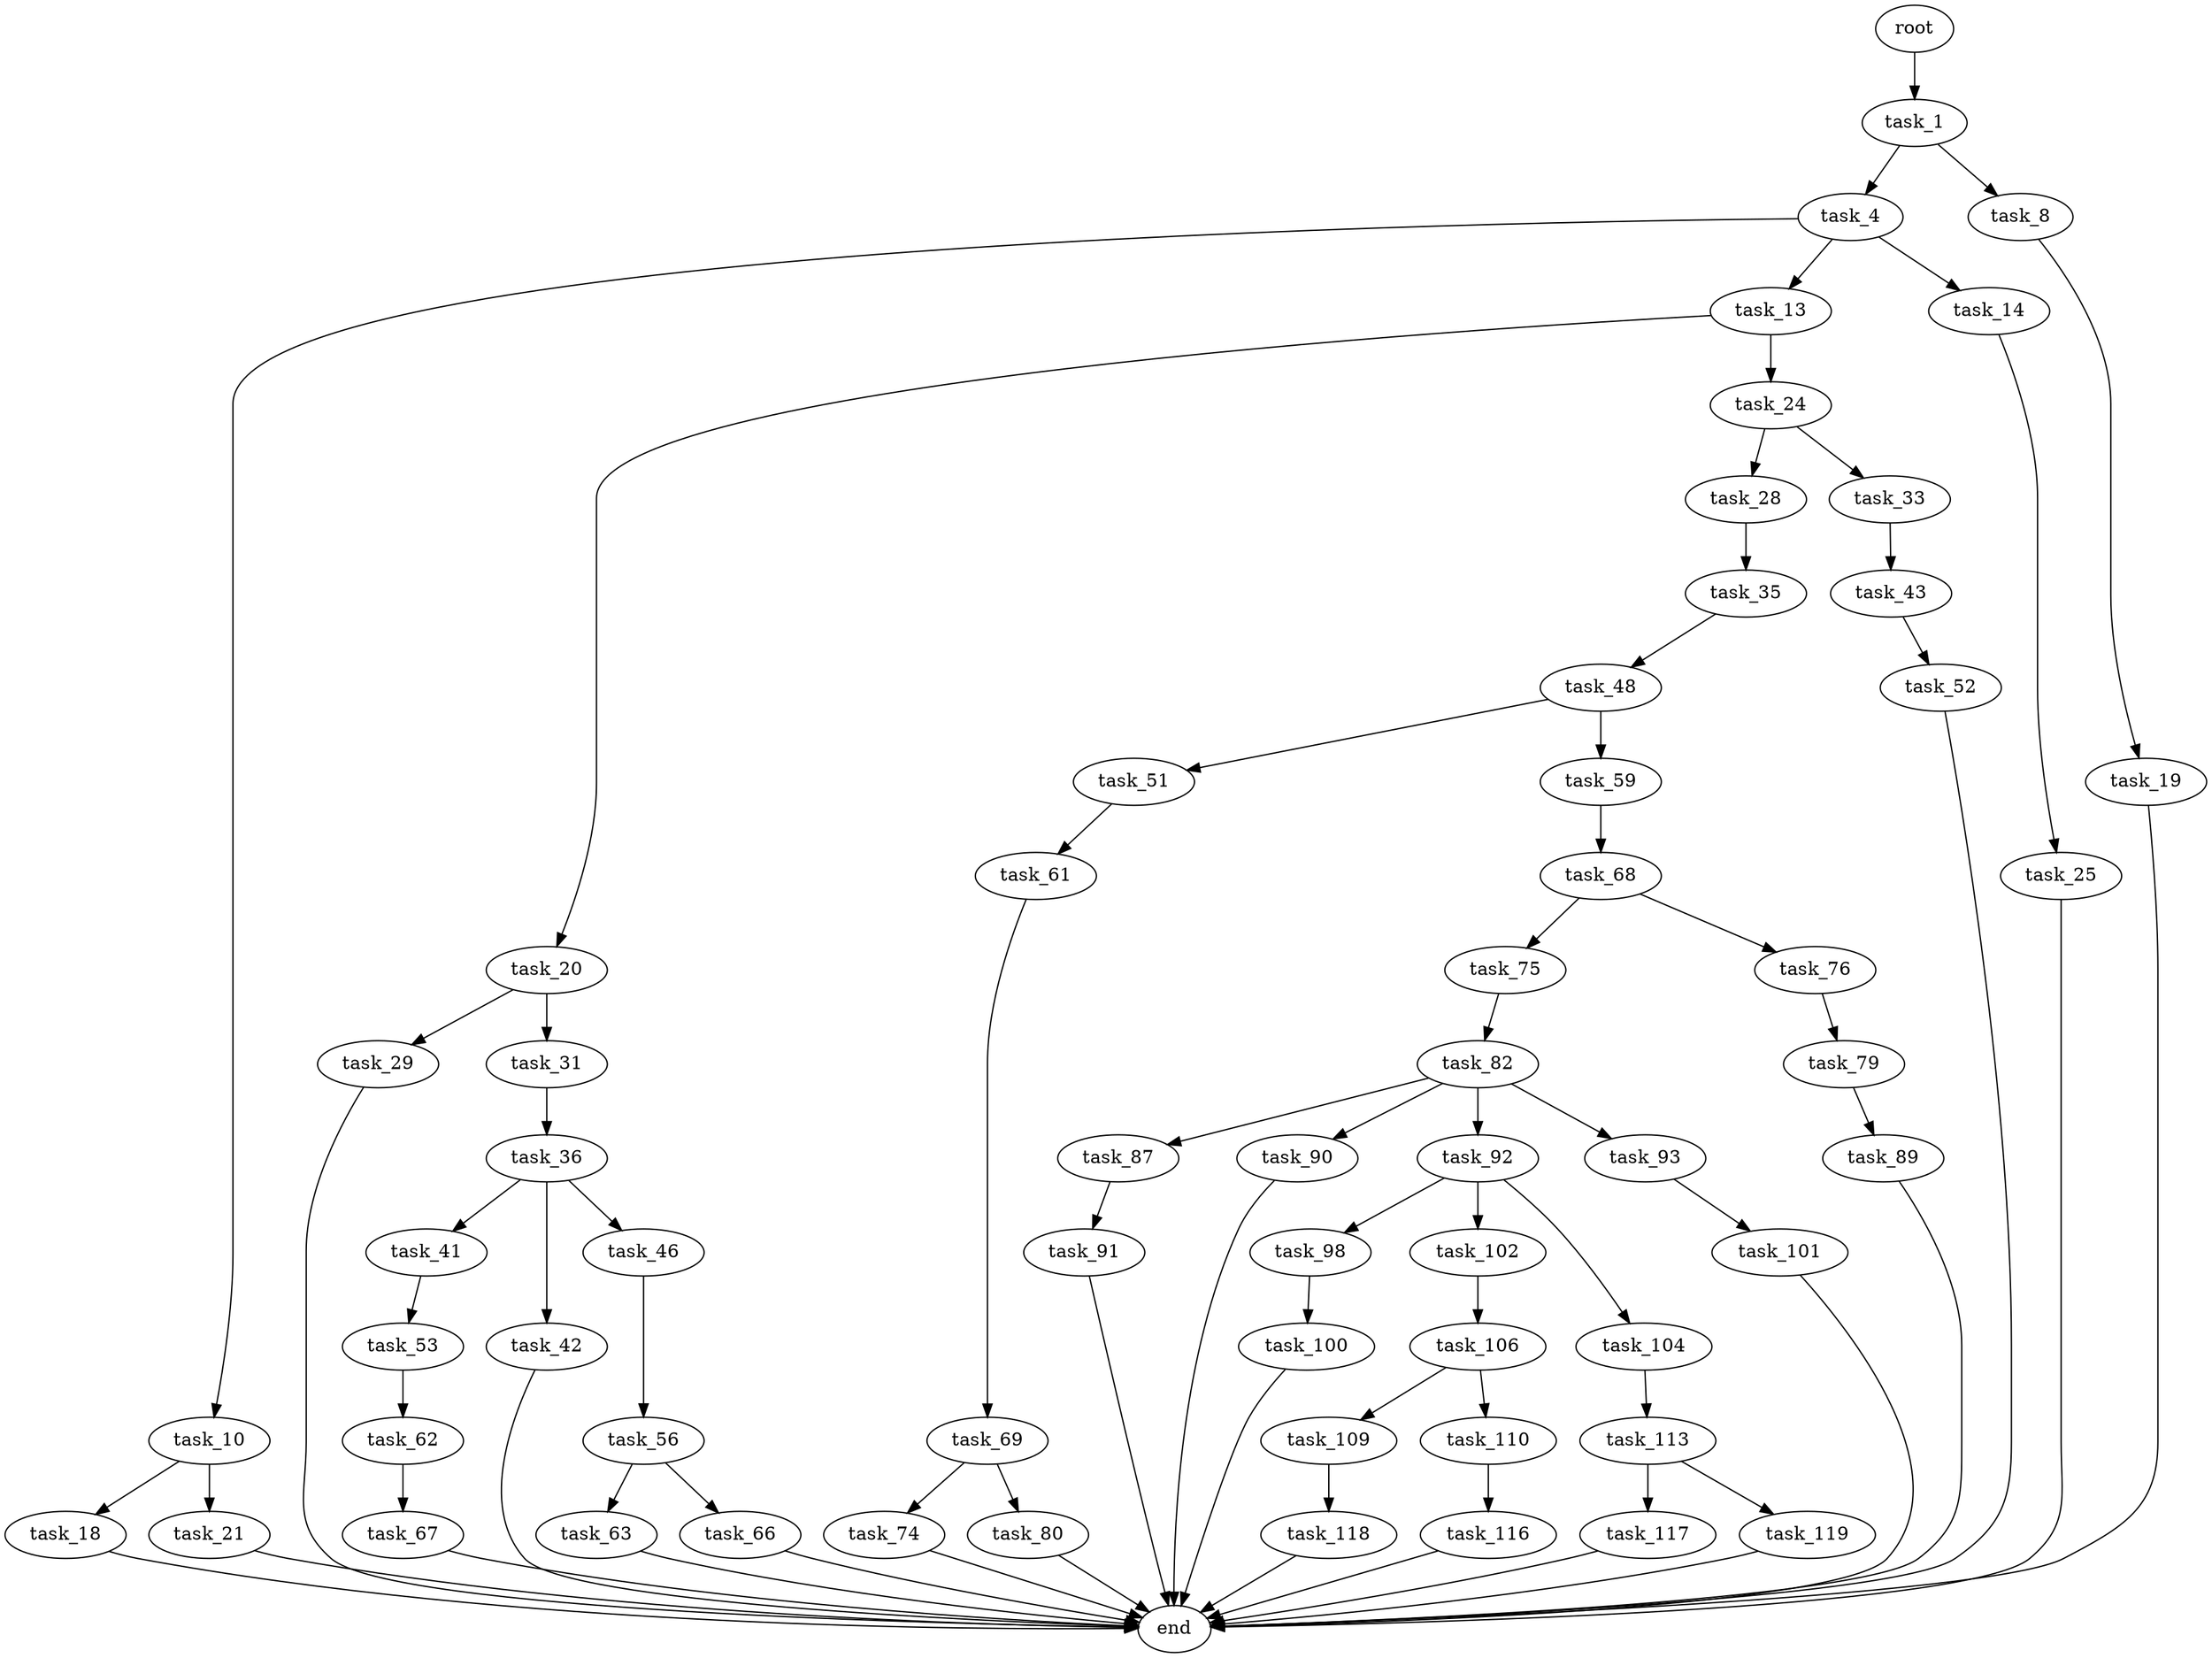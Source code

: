 digraph G {
  root [size="0.000000"];
  task_1 [size="368293445632.000000"];
  task_4 [size="2651637329.000000"];
  task_8 [size="1042733444448.000000"];
  task_10 [size="28596730670.000000"];
  task_13 [size="398303359028.000000"];
  task_14 [size="41243072616.000000"];
  task_19 [size="6756326201.000000"];
  task_18 [size="14101980485.000000"];
  task_21 [size="11616887692.000000"];
  task_20 [size="368293445632.000000"];
  task_24 [size="1074599019.000000"];
  task_25 [size="782757789696.000000"];
  end [size="0.000000"];
  task_29 [size="1614398698.000000"];
  task_31 [size="68719476736.000000"];
  task_28 [size="1073741824000.000000"];
  task_33 [size="68719476736.000000"];
  task_35 [size="302816844283.000000"];
  task_36 [size="68719476736.000000"];
  task_43 [size="152219065943.000000"];
  task_48 [size="14501379440.000000"];
  task_41 [size="68719476736.000000"];
  task_42 [size="368293445632.000000"];
  task_46 [size="1772052882.000000"];
  task_53 [size="101108647484.000000"];
  task_52 [size="12700956484.000000"];
  task_56 [size="322810765234.000000"];
  task_51 [size="134217728000.000000"];
  task_59 [size="231928233984.000000"];
  task_61 [size="22649092190.000000"];
  task_62 [size="28991029248.000000"];
  task_63 [size="231928233984.000000"];
  task_66 [size="638835209554.000000"];
  task_68 [size="488957144747.000000"];
  task_69 [size="6407619686.000000"];
  task_67 [size="451488542059.000000"];
  task_75 [size="549755813888.000000"];
  task_76 [size="68719476736.000000"];
  task_74 [size="32103012801.000000"];
  task_80 [size="89144621520.000000"];
  task_82 [size="68719476736.000000"];
  task_79 [size="276863722263.000000"];
  task_89 [size="782757789696.000000"];
  task_87 [size="549755813888.000000"];
  task_90 [size="6404645486.000000"];
  task_92 [size="68719476736.000000"];
  task_93 [size="8589934592.000000"];
  task_91 [size="107685077643.000000"];
  task_98 [size="1832086007.000000"];
  task_102 [size="28991029248.000000"];
  task_104 [size="1073741824000.000000"];
  task_101 [size="33594580956.000000"];
  task_100 [size="3942745676.000000"];
  task_106 [size="843135983.000000"];
  task_113 [size="134217728000.000000"];
  task_109 [size="231928233984.000000"];
  task_110 [size="6452866337.000000"];
  task_118 [size="368293445632.000000"];
  task_116 [size="8589934592.000000"];
  task_117 [size="7396498254.000000"];
  task_119 [size="141482488762.000000"];

  root -> task_1 [size="1.000000"];
  task_1 -> task_4 [size="411041792.000000"];
  task_1 -> task_8 [size="411041792.000000"];
  task_4 -> task_10 [size="301989888.000000"];
  task_4 -> task_13 [size="301989888.000000"];
  task_4 -> task_14 [size="301989888.000000"];
  task_8 -> task_19 [size="838860800.000000"];
  task_10 -> task_18 [size="536870912.000000"];
  task_10 -> task_21 [size="536870912.000000"];
  task_13 -> task_20 [size="411041792.000000"];
  task_13 -> task_24 [size="411041792.000000"];
  task_14 -> task_25 [size="838860800.000000"];
  task_19 -> end [size="1.000000"];
  task_18 -> end [size="1.000000"];
  task_21 -> end [size="1.000000"];
  task_20 -> task_29 [size="411041792.000000"];
  task_20 -> task_31 [size="411041792.000000"];
  task_24 -> task_28 [size="75497472.000000"];
  task_24 -> task_33 [size="75497472.000000"];
  task_25 -> end [size="1.000000"];
  task_29 -> end [size="1.000000"];
  task_31 -> task_36 [size="134217728.000000"];
  task_28 -> task_35 [size="838860800.000000"];
  task_33 -> task_43 [size="134217728.000000"];
  task_35 -> task_48 [size="838860800.000000"];
  task_36 -> task_41 [size="134217728.000000"];
  task_36 -> task_42 [size="134217728.000000"];
  task_36 -> task_46 [size="134217728.000000"];
  task_43 -> task_52 [size="411041792.000000"];
  task_48 -> task_51 [size="301989888.000000"];
  task_48 -> task_59 [size="301989888.000000"];
  task_41 -> task_53 [size="134217728.000000"];
  task_42 -> end [size="1.000000"];
  task_46 -> task_56 [size="33554432.000000"];
  task_53 -> task_62 [size="209715200.000000"];
  task_52 -> end [size="1.000000"];
  task_56 -> task_63 [size="838860800.000000"];
  task_56 -> task_66 [size="838860800.000000"];
  task_51 -> task_61 [size="209715200.000000"];
  task_59 -> task_68 [size="301989888.000000"];
  task_61 -> task_69 [size="536870912.000000"];
  task_62 -> task_67 [size="75497472.000000"];
  task_63 -> end [size="1.000000"];
  task_66 -> end [size="1.000000"];
  task_68 -> task_75 [size="411041792.000000"];
  task_68 -> task_76 [size="411041792.000000"];
  task_69 -> task_74 [size="33554432.000000"];
  task_69 -> task_80 [size="33554432.000000"];
  task_67 -> end [size="1.000000"];
  task_75 -> task_82 [size="536870912.000000"];
  task_76 -> task_79 [size="134217728.000000"];
  task_74 -> end [size="1.000000"];
  task_80 -> end [size="1.000000"];
  task_82 -> task_87 [size="134217728.000000"];
  task_82 -> task_90 [size="134217728.000000"];
  task_82 -> task_92 [size="134217728.000000"];
  task_82 -> task_93 [size="134217728.000000"];
  task_79 -> task_89 [size="301989888.000000"];
  task_89 -> end [size="1.000000"];
  task_87 -> task_91 [size="536870912.000000"];
  task_90 -> end [size="1.000000"];
  task_92 -> task_98 [size="134217728.000000"];
  task_92 -> task_102 [size="134217728.000000"];
  task_92 -> task_104 [size="134217728.000000"];
  task_93 -> task_101 [size="33554432.000000"];
  task_91 -> end [size="1.000000"];
  task_98 -> task_100 [size="33554432.000000"];
  task_102 -> task_106 [size="75497472.000000"];
  task_104 -> task_113 [size="838860800.000000"];
  task_101 -> end [size="1.000000"];
  task_100 -> end [size="1.000000"];
  task_106 -> task_109 [size="33554432.000000"];
  task_106 -> task_110 [size="33554432.000000"];
  task_113 -> task_117 [size="209715200.000000"];
  task_113 -> task_119 [size="209715200.000000"];
  task_109 -> task_118 [size="301989888.000000"];
  task_110 -> task_116 [size="134217728.000000"];
  task_118 -> end [size="1.000000"];
  task_116 -> end [size="1.000000"];
  task_117 -> end [size="1.000000"];
  task_119 -> end [size="1.000000"];
}
